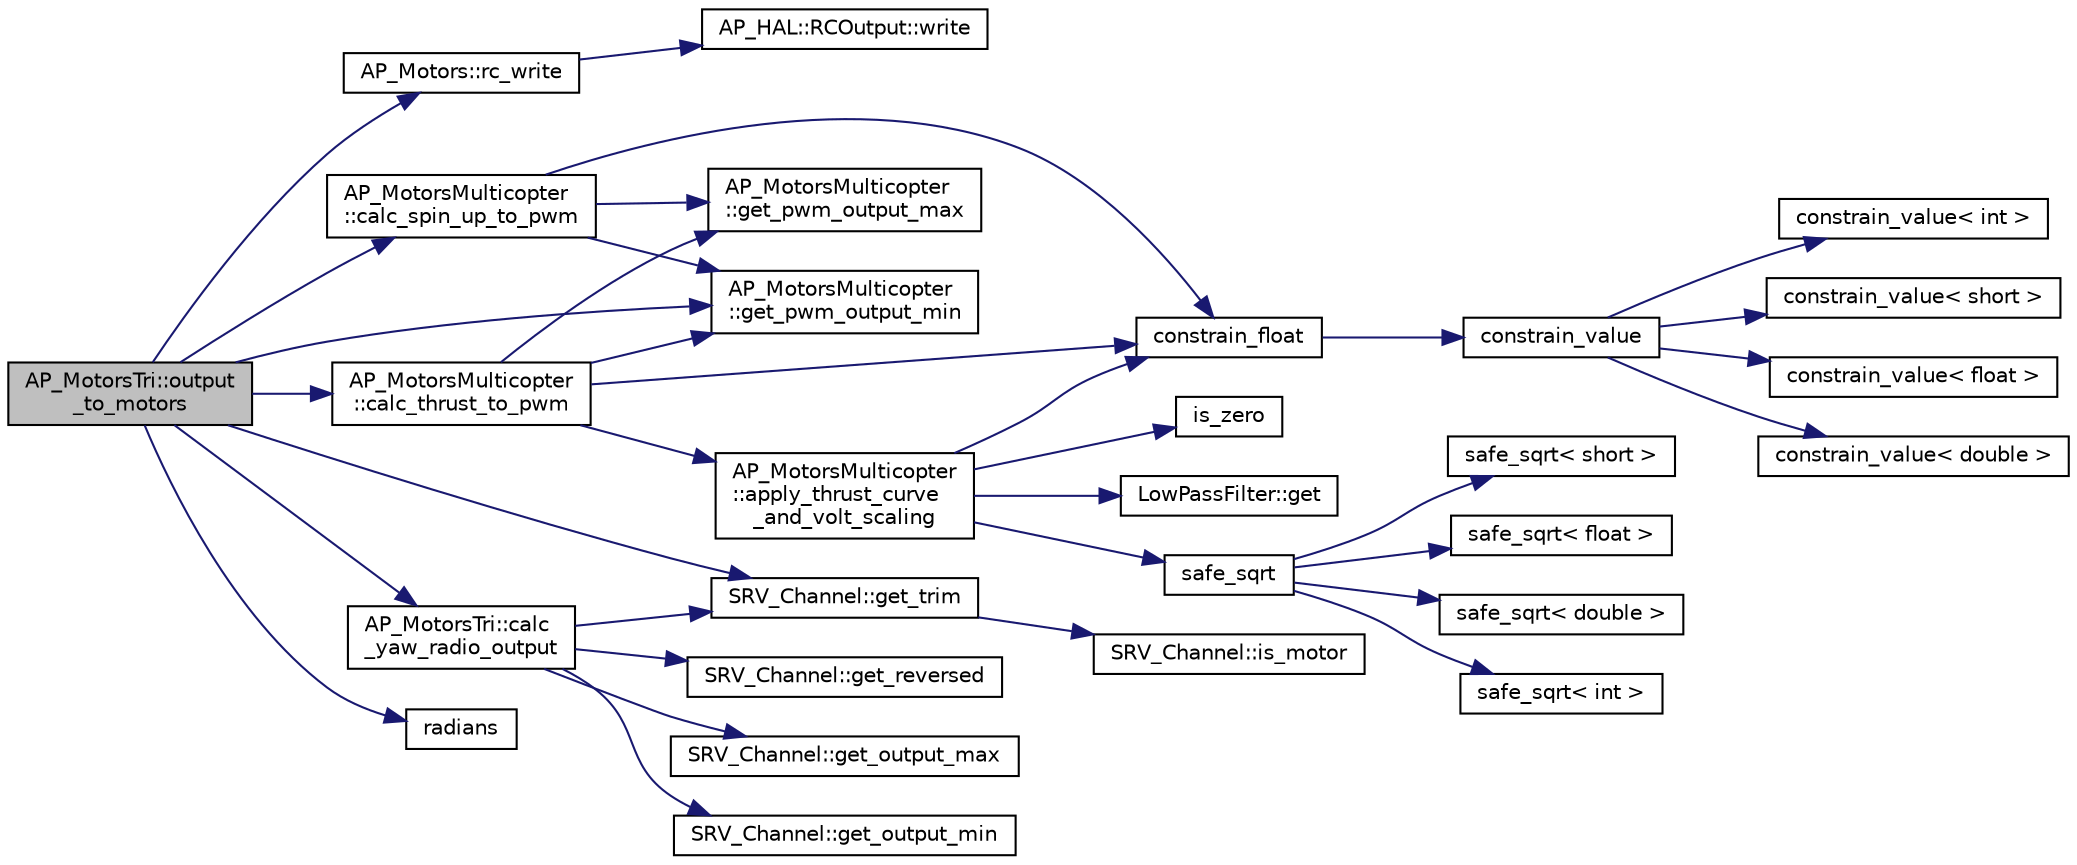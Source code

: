 digraph "AP_MotorsTri::output_to_motors"
{
 // INTERACTIVE_SVG=YES
  edge [fontname="Helvetica",fontsize="10",labelfontname="Helvetica",labelfontsize="10"];
  node [fontname="Helvetica",fontsize="10",shape=record];
  rankdir="LR";
  Node1 [label="AP_MotorsTri::output\l_to_motors",height=0.2,width=0.4,color="black", fillcolor="grey75", style="filled", fontcolor="black"];
  Node1 -> Node2 [color="midnightblue",fontsize="10",style="solid",fontname="Helvetica"];
  Node2 [label="AP_Motors::rc_write",height=0.2,width=0.4,color="black", fillcolor="white", style="filled",URL="$classAP__Motors.html#aaa7607c19a1ce444330aee972dd925ef"];
  Node2 -> Node3 [color="midnightblue",fontsize="10",style="solid",fontname="Helvetica"];
  Node3 [label="AP_HAL::RCOutput::write",height=0.2,width=0.4,color="black", fillcolor="white", style="filled",URL="$classAP__HAL_1_1RCOutput.html#ade509cf82dfb1f6fab3eba0c026c5d60"];
  Node1 -> Node4 [color="midnightblue",fontsize="10",style="solid",fontname="Helvetica"];
  Node4 [label="AP_MotorsMulticopter\l::get_pwm_output_min",height=0.2,width=0.4,color="black", fillcolor="white", style="filled",URL="$classAP__MotorsMulticopter.html#a0969b7047507b04155284cfa9ad870f9"];
  Node1 -> Node5 [color="midnightblue",fontsize="10",style="solid",fontname="Helvetica"];
  Node5 [label="SRV_Channel::get_trim",height=0.2,width=0.4,color="black", fillcolor="white", style="filled",URL="$classSRV__Channel.html#a3ef1e8626df805e082f75d9de46cc105"];
  Node5 -> Node6 [color="midnightblue",fontsize="10",style="solid",fontname="Helvetica"];
  Node6 [label="SRV_Channel::is_motor",height=0.2,width=0.4,color="black", fillcolor="white", style="filled",URL="$classSRV__Channel.html#a20a2ee9dab8a0aa6db2bc85f2961ae4a"];
  Node1 -> Node7 [color="midnightblue",fontsize="10",style="solid",fontname="Helvetica"];
  Node7 [label="AP_MotorsMulticopter\l::calc_spin_up_to_pwm",height=0.2,width=0.4,color="black", fillcolor="white", style="filled",URL="$classAP__MotorsMulticopter.html#ab21a9d00a3bc28de97c08eaa9557fe64"];
  Node7 -> Node4 [color="midnightblue",fontsize="10",style="solid",fontname="Helvetica"];
  Node7 -> Node8 [color="midnightblue",fontsize="10",style="solid",fontname="Helvetica"];
  Node8 [label="constrain_float",height=0.2,width=0.4,color="black", fillcolor="white", style="filled",URL="$AP__Math_8h.html#ad525609d9dba6ffa556a0fbf08a3f9b4"];
  Node8 -> Node9 [color="midnightblue",fontsize="10",style="solid",fontname="Helvetica"];
  Node9 [label="constrain_value",height=0.2,width=0.4,color="black", fillcolor="white", style="filled",URL="$AP__Math_8h.html#a20e8f8671c282c69c1954652b6d61585"];
  Node9 -> Node10 [color="midnightblue",fontsize="10",style="solid",fontname="Helvetica"];
  Node10 [label="constrain_value\< int \>",height=0.2,width=0.4,color="black", fillcolor="white", style="filled",URL="$AP__Math_8cpp.html#a37e8e901754cb9c8e53a8e3030c82c50"];
  Node9 -> Node11 [color="midnightblue",fontsize="10",style="solid",fontname="Helvetica"];
  Node11 [label="constrain_value\< short \>",height=0.2,width=0.4,color="black", fillcolor="white", style="filled",URL="$AP__Math_8cpp.html#afdbe107ec1987d318a6347816fbf2b89"];
  Node9 -> Node12 [color="midnightblue",fontsize="10",style="solid",fontname="Helvetica"];
  Node12 [label="constrain_value\< float \>",height=0.2,width=0.4,color="black", fillcolor="white", style="filled",URL="$AP__Math_8cpp.html#ae6c621670c214da687de21d4e3a92587"];
  Node9 -> Node13 [color="midnightblue",fontsize="10",style="solid",fontname="Helvetica"];
  Node13 [label="constrain_value\< double \>",height=0.2,width=0.4,color="black", fillcolor="white", style="filled",URL="$AP__Math_8cpp.html#afe3990b00e9abc43fa97dfaf8e32f5c4"];
  Node7 -> Node14 [color="midnightblue",fontsize="10",style="solid",fontname="Helvetica"];
  Node14 [label="AP_MotorsMulticopter\l::get_pwm_output_max",height=0.2,width=0.4,color="black", fillcolor="white", style="filled",URL="$classAP__MotorsMulticopter.html#af7dc0ae460df943a30f44008de57cba9"];
  Node1 -> Node15 [color="midnightblue",fontsize="10",style="solid",fontname="Helvetica"];
  Node15 [label="AP_MotorsMulticopter\l::calc_thrust_to_pwm",height=0.2,width=0.4,color="black", fillcolor="white", style="filled",URL="$classAP__MotorsMulticopter.html#a3bc2197c2dea9acd1a61b93b0b69523c"];
  Node15 -> Node8 [color="midnightblue",fontsize="10",style="solid",fontname="Helvetica"];
  Node15 -> Node4 [color="midnightblue",fontsize="10",style="solid",fontname="Helvetica"];
  Node15 -> Node14 [color="midnightblue",fontsize="10",style="solid",fontname="Helvetica"];
  Node15 -> Node16 [color="midnightblue",fontsize="10",style="solid",fontname="Helvetica"];
  Node16 [label="AP_MotorsMulticopter\l::apply_thrust_curve\l_and_volt_scaling",height=0.2,width=0.4,color="black", fillcolor="white", style="filled",URL="$classAP__MotorsMulticopter.html#a74c8c407b3ffcc599813e36fdc3b952f"];
  Node16 -> Node17 [color="midnightblue",fontsize="10",style="solid",fontname="Helvetica"];
  Node17 [label="is_zero",height=0.2,width=0.4,color="black", fillcolor="white", style="filled",URL="$AP__Math_8h.html#a2a12cce483e9b870da70d30406d82c60"];
  Node16 -> Node18 [color="midnightblue",fontsize="10",style="solid",fontname="Helvetica"];
  Node18 [label="LowPassFilter::get",height=0.2,width=0.4,color="black", fillcolor="white", style="filled",URL="$classLowPassFilter.html#af4fadecd2b4865888d6262f2fe67f8d1"];
  Node16 -> Node19 [color="midnightblue",fontsize="10",style="solid",fontname="Helvetica"];
  Node19 [label="safe_sqrt",height=0.2,width=0.4,color="black", fillcolor="white", style="filled",URL="$AP__Math_8cpp.html#ac89eb1832d8e4d67fcf1ac07e3c25184"];
  Node19 -> Node20 [color="midnightblue",fontsize="10",style="solid",fontname="Helvetica"];
  Node20 [label="safe_sqrt\< int \>",height=0.2,width=0.4,color="black", fillcolor="white", style="filled",URL="$AP__Math_8cpp.html#aa5cb9421d48def32eb7574adb1b152b0"];
  Node19 -> Node21 [color="midnightblue",fontsize="10",style="solid",fontname="Helvetica"];
  Node21 [label="safe_sqrt\< short \>",height=0.2,width=0.4,color="black", fillcolor="white", style="filled",URL="$AP__Math_8cpp.html#a6952300e3d03222491051d674312b67d"];
  Node19 -> Node22 [color="midnightblue",fontsize="10",style="solid",fontname="Helvetica"];
  Node22 [label="safe_sqrt\< float \>",height=0.2,width=0.4,color="black", fillcolor="white", style="filled",URL="$AP__Math_8cpp.html#a40ae6cfccff676d9d2ff57e2e9ca549c"];
  Node19 -> Node23 [color="midnightblue",fontsize="10",style="solid",fontname="Helvetica"];
  Node23 [label="safe_sqrt\< double \>",height=0.2,width=0.4,color="black", fillcolor="white", style="filled",URL="$AP__Math_8cpp.html#acf6795fb73b8b915b53126f71cd2712a"];
  Node16 -> Node8 [color="midnightblue",fontsize="10",style="solid",fontname="Helvetica"];
  Node1 -> Node24 [color="midnightblue",fontsize="10",style="solid",fontname="Helvetica"];
  Node24 [label="AP_MotorsTri::calc\l_yaw_radio_output",height=0.2,width=0.4,color="black", fillcolor="white", style="filled",URL="$classAP__MotorsTri.html#ac31585c2f58d9cf5ece0f17677d8685c"];
  Node24 -> Node25 [color="midnightblue",fontsize="10",style="solid",fontname="Helvetica"];
  Node25 [label="SRV_Channel::get_reversed",height=0.2,width=0.4,color="black", fillcolor="white", style="filled",URL="$classSRV__Channel.html#a5cad6895a86cd1f1b5e3e3dd23ebe5b0"];
  Node24 -> Node5 [color="midnightblue",fontsize="10",style="solid",fontname="Helvetica"];
  Node24 -> Node26 [color="midnightblue",fontsize="10",style="solid",fontname="Helvetica"];
  Node26 [label="SRV_Channel::get_output_max",height=0.2,width=0.4,color="black", fillcolor="white", style="filled",URL="$classSRV__Channel.html#a07e33259e76a6863fb56394a3891bf79"];
  Node24 -> Node27 [color="midnightblue",fontsize="10",style="solid",fontname="Helvetica"];
  Node27 [label="SRV_Channel::get_output_min",height=0.2,width=0.4,color="black", fillcolor="white", style="filled",URL="$classSRV__Channel.html#a3a465c084225682a7bf6bd5ef78a369e"];
  Node1 -> Node28 [color="midnightblue",fontsize="10",style="solid",fontname="Helvetica"];
  Node28 [label="radians",height=0.2,width=0.4,color="black", fillcolor="white", style="filled",URL="$AP__Math_8h.html#a75b14352ec1c95a8276af9a0813cfdc3"];
}
